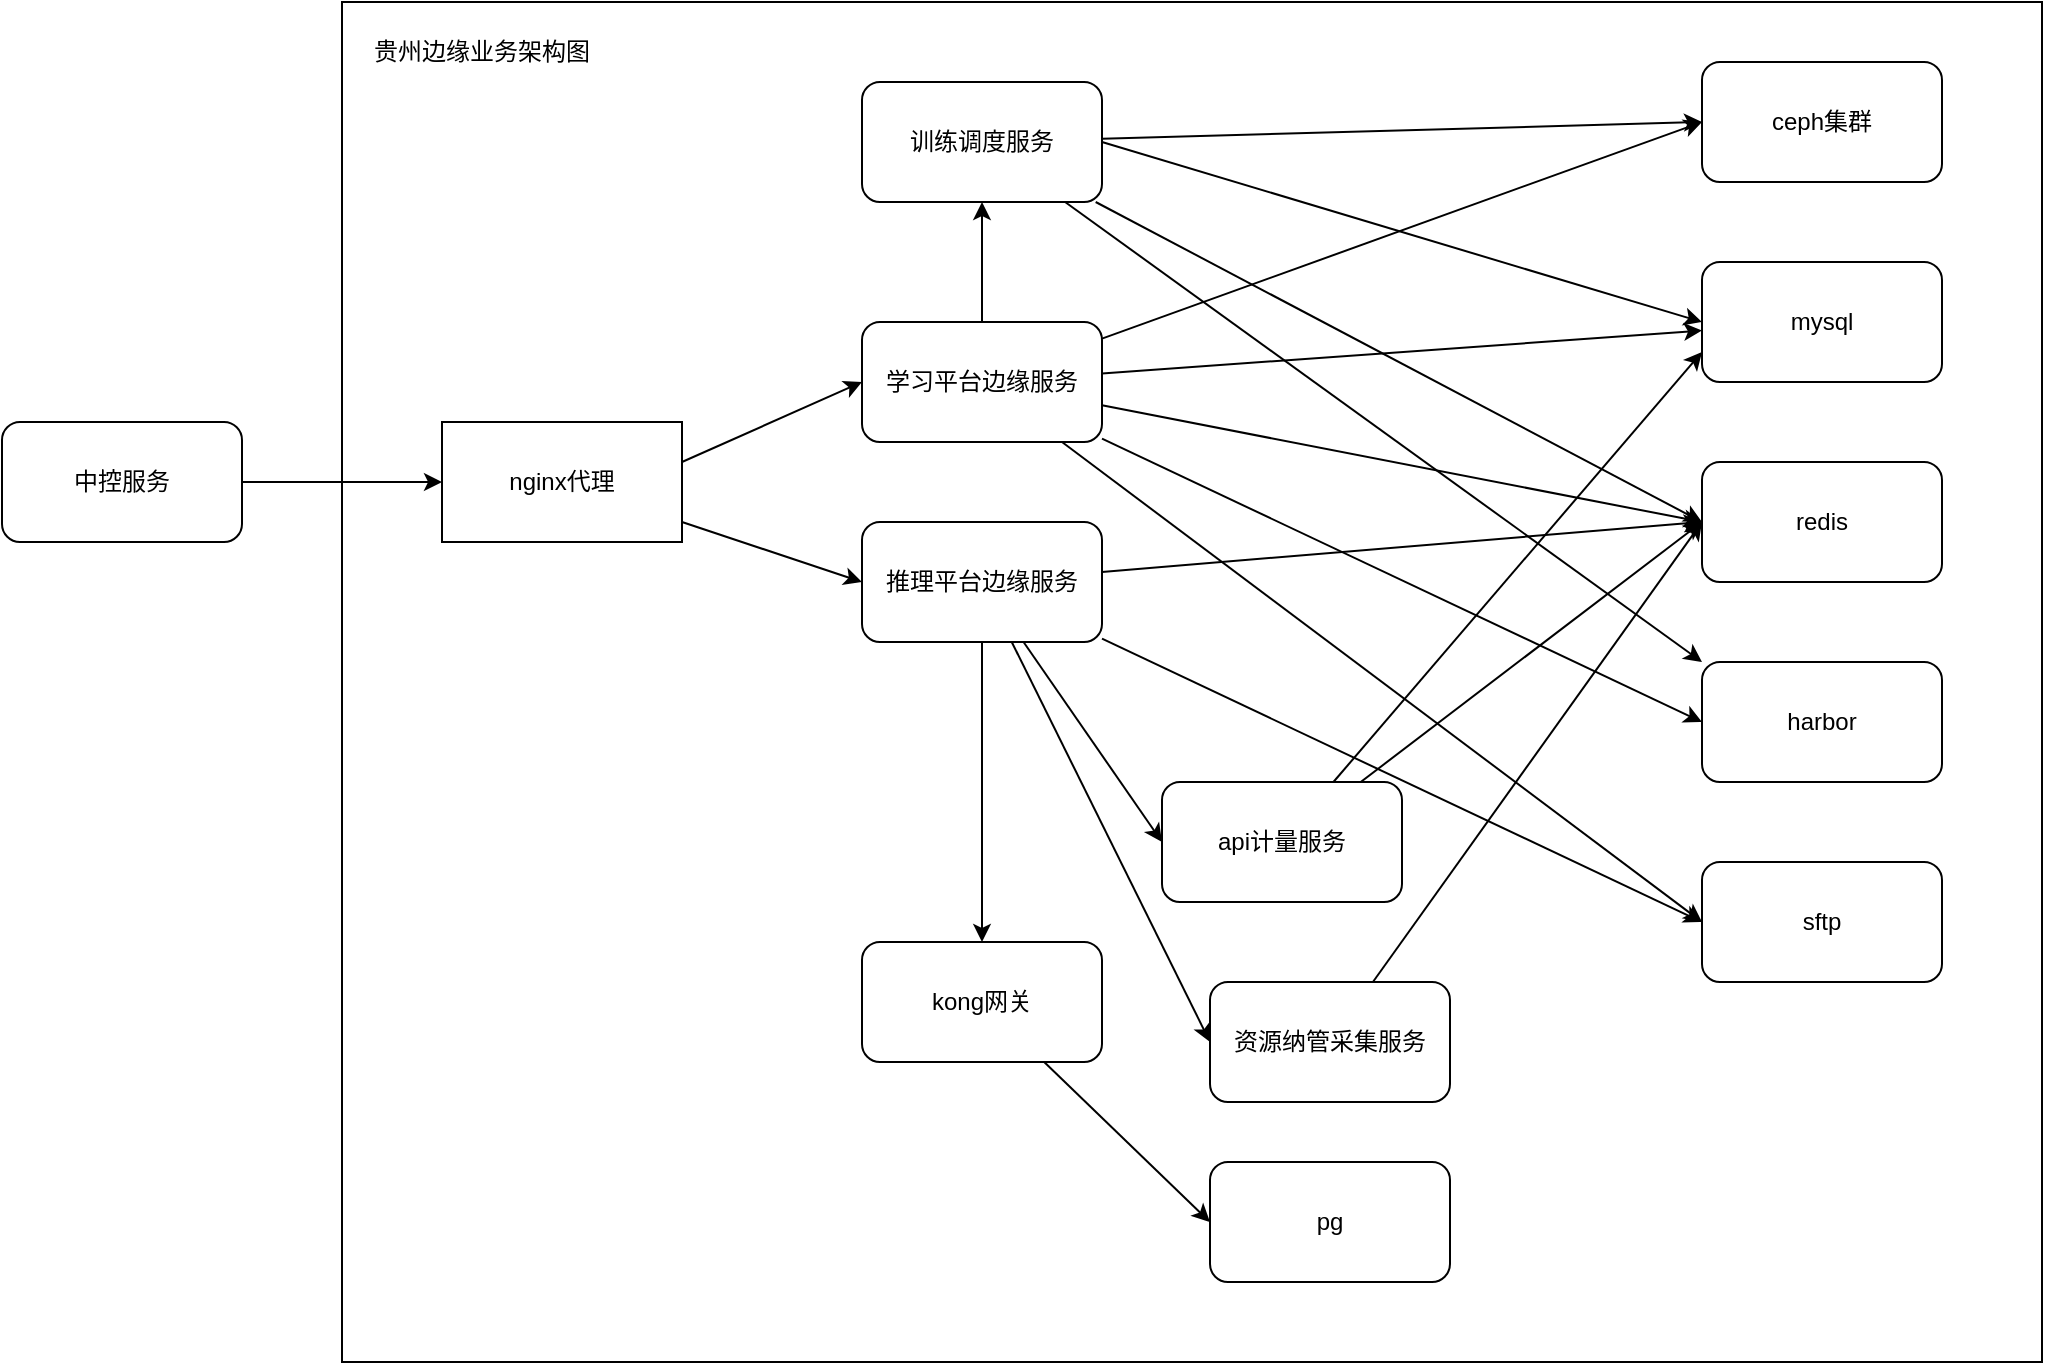 <mxfile version="20.3.3" type="github">
  <diagram id="RpabkOD9WUKIw0q1IWUl" name="第 1 页">
    <mxGraphModel dx="1865" dy="1725" grid="1" gridSize="10" guides="1" tooltips="1" connect="1" arrows="1" fold="1" page="1" pageScale="1" pageWidth="827" pageHeight="1169" math="0" shadow="0">
      <root>
        <mxCell id="0" />
        <mxCell id="1" parent="0" />
        <mxCell id="NTuJcfXdcniyG286ICZA-15" value="" style="rounded=0;whiteSpace=wrap;html=1;" vertex="1" parent="1">
          <mxGeometry x="-80" y="-40" width="850" height="680" as="geometry" />
        </mxCell>
        <mxCell id="aXrzwZikzcOrv-6k9uI3-1" value="ceph集群" style="rounded=1;whiteSpace=wrap;html=1;" parent="1" vertex="1">
          <mxGeometry x="600" y="-10" width="120" height="60" as="geometry" />
        </mxCell>
        <mxCell id="aXrzwZikzcOrv-6k9uI3-2" value="mysql" style="rounded=1;whiteSpace=wrap;html=1;" parent="1" vertex="1">
          <mxGeometry x="600" y="90" width="120" height="60" as="geometry" />
        </mxCell>
        <mxCell id="aXrzwZikzcOrv-6k9uI3-3" value="redis" style="rounded=1;whiteSpace=wrap;html=1;" parent="1" vertex="1">
          <mxGeometry x="600" y="190" width="120" height="60" as="geometry" />
        </mxCell>
        <mxCell id="aXrzwZikzcOrv-6k9uI3-4" value="sftp" style="rounded=1;whiteSpace=wrap;html=1;" parent="1" vertex="1">
          <mxGeometry x="600" y="390" width="120" height="60" as="geometry" />
        </mxCell>
        <mxCell id="aXrzwZikzcOrv-6k9uI3-5" value="harbor" style="rounded=1;whiteSpace=wrap;html=1;" parent="1" vertex="1">
          <mxGeometry x="600" y="290" width="120" height="60" as="geometry" />
        </mxCell>
        <mxCell id="aXrzwZikzcOrv-6k9uI3-9" style="rounded=0;orthogonalLoop=1;jettySize=auto;html=1;exitX=1;exitY=0.5;exitDx=0;exitDy=0;entryX=0;entryY=0.5;entryDx=0;entryDy=0;" parent="1" source="aXrzwZikzcOrv-6k9uI3-7" target="aXrzwZikzcOrv-6k9uI3-2" edge="1">
          <mxGeometry relative="1" as="geometry" />
        </mxCell>
        <mxCell id="aXrzwZikzcOrv-6k9uI3-10" style="edgeStyle=none;rounded=0;orthogonalLoop=1;jettySize=auto;html=1;entryX=0;entryY=0.5;entryDx=0;entryDy=0;" parent="1" source="aXrzwZikzcOrv-6k9uI3-7" target="aXrzwZikzcOrv-6k9uI3-3" edge="1">
          <mxGeometry relative="1" as="geometry" />
        </mxCell>
        <mxCell id="aXrzwZikzcOrv-6k9uI3-11" style="edgeStyle=none;rounded=0;orthogonalLoop=1;jettySize=auto;html=1;entryX=0;entryY=0.5;entryDx=0;entryDy=0;" parent="1" source="aXrzwZikzcOrv-6k9uI3-7" edge="1">
          <mxGeometry relative="1" as="geometry">
            <mxPoint x="600" y="20" as="targetPoint" />
          </mxGeometry>
        </mxCell>
        <mxCell id="aXrzwZikzcOrv-6k9uI3-17" style="edgeStyle=none;rounded=0;orthogonalLoop=1;jettySize=auto;html=1;entryX=0;entryY=0;entryDx=0;entryDy=0;" parent="1" source="aXrzwZikzcOrv-6k9uI3-7" target="aXrzwZikzcOrv-6k9uI3-5" edge="1">
          <mxGeometry relative="1" as="geometry" />
        </mxCell>
        <mxCell id="aXrzwZikzcOrv-6k9uI3-7" value="训练调度服务" style="rounded=1;whiteSpace=wrap;html=1;" parent="1" vertex="1">
          <mxGeometry x="180" width="120" height="60" as="geometry" />
        </mxCell>
        <mxCell id="aXrzwZikzcOrv-6k9uI3-12" style="edgeStyle=none;rounded=0;orthogonalLoop=1;jettySize=auto;html=1;entryX=0;entryY=0.5;entryDx=0;entryDy=0;" parent="1" source="aXrzwZikzcOrv-6k9uI3-8" edge="1">
          <mxGeometry relative="1" as="geometry">
            <mxPoint x="600" y="20" as="targetPoint" />
          </mxGeometry>
        </mxCell>
        <mxCell id="aXrzwZikzcOrv-6k9uI3-13" style="edgeStyle=none;rounded=0;orthogonalLoop=1;jettySize=auto;html=1;" parent="1" source="aXrzwZikzcOrv-6k9uI3-8" target="aXrzwZikzcOrv-6k9uI3-2" edge="1">
          <mxGeometry relative="1" as="geometry" />
        </mxCell>
        <mxCell id="aXrzwZikzcOrv-6k9uI3-14" style="edgeStyle=none;rounded=0;orthogonalLoop=1;jettySize=auto;html=1;entryX=0;entryY=0.5;entryDx=0;entryDy=0;" parent="1" source="aXrzwZikzcOrv-6k9uI3-8" target="aXrzwZikzcOrv-6k9uI3-3" edge="1">
          <mxGeometry relative="1" as="geometry" />
        </mxCell>
        <mxCell id="aXrzwZikzcOrv-6k9uI3-15" style="edgeStyle=none;rounded=0;orthogonalLoop=1;jettySize=auto;html=1;entryX=0;entryY=0.5;entryDx=0;entryDy=0;" parent="1" source="aXrzwZikzcOrv-6k9uI3-8" target="aXrzwZikzcOrv-6k9uI3-5" edge="1">
          <mxGeometry relative="1" as="geometry" />
        </mxCell>
        <mxCell id="aXrzwZikzcOrv-6k9uI3-16" style="edgeStyle=none;rounded=0;orthogonalLoop=1;jettySize=auto;html=1;entryX=0;entryY=0.5;entryDx=0;entryDy=0;" parent="1" source="aXrzwZikzcOrv-6k9uI3-8" target="aXrzwZikzcOrv-6k9uI3-4" edge="1">
          <mxGeometry relative="1" as="geometry" />
        </mxCell>
        <mxCell id="aXrzwZikzcOrv-6k9uI3-18" style="edgeStyle=none;rounded=0;orthogonalLoop=1;jettySize=auto;html=1;entryX=0.5;entryY=1;entryDx=0;entryDy=0;" parent="1" source="aXrzwZikzcOrv-6k9uI3-8" target="aXrzwZikzcOrv-6k9uI3-7" edge="1">
          <mxGeometry relative="1" as="geometry" />
        </mxCell>
        <mxCell id="aXrzwZikzcOrv-6k9uI3-8" value="学习平台边缘服务" style="rounded=1;whiteSpace=wrap;html=1;" parent="1" vertex="1">
          <mxGeometry x="180" y="120" width="120" height="60" as="geometry" />
        </mxCell>
        <mxCell id="NTuJcfXdcniyG286ICZA-6" style="rounded=0;orthogonalLoop=1;jettySize=auto;html=1;" edge="1" parent="1" source="NTuJcfXdcniyG286ICZA-1" target="NTuJcfXdcniyG286ICZA-4">
          <mxGeometry relative="1" as="geometry" />
        </mxCell>
        <mxCell id="NTuJcfXdcniyG286ICZA-8" style="edgeStyle=none;rounded=0;orthogonalLoop=1;jettySize=auto;html=1;entryX=0;entryY=0.5;entryDx=0;entryDy=0;" edge="1" parent="1" source="NTuJcfXdcniyG286ICZA-1" target="NTuJcfXdcniyG286ICZA-2">
          <mxGeometry relative="1" as="geometry" />
        </mxCell>
        <mxCell id="NTuJcfXdcniyG286ICZA-9" style="edgeStyle=none;rounded=0;orthogonalLoop=1;jettySize=auto;html=1;entryX=0;entryY=0.5;entryDx=0;entryDy=0;" edge="1" parent="1" source="NTuJcfXdcniyG286ICZA-1" target="NTuJcfXdcniyG286ICZA-3">
          <mxGeometry relative="1" as="geometry" />
        </mxCell>
        <mxCell id="NTuJcfXdcniyG286ICZA-10" style="edgeStyle=none;rounded=0;orthogonalLoop=1;jettySize=auto;html=1;entryX=0;entryY=0.5;entryDx=0;entryDy=0;" edge="1" parent="1" source="NTuJcfXdcniyG286ICZA-1" target="aXrzwZikzcOrv-6k9uI3-3">
          <mxGeometry relative="1" as="geometry" />
        </mxCell>
        <mxCell id="NTuJcfXdcniyG286ICZA-14" style="edgeStyle=none;rounded=0;orthogonalLoop=1;jettySize=auto;html=1;entryX=0;entryY=0.5;entryDx=0;entryDy=0;" edge="1" parent="1" source="NTuJcfXdcniyG286ICZA-1" target="aXrzwZikzcOrv-6k9uI3-4">
          <mxGeometry relative="1" as="geometry" />
        </mxCell>
        <mxCell id="NTuJcfXdcniyG286ICZA-1" value="推理平台边缘服务" style="rounded=1;whiteSpace=wrap;html=1;" vertex="1" parent="1">
          <mxGeometry x="180" y="220" width="120" height="60" as="geometry" />
        </mxCell>
        <mxCell id="NTuJcfXdcniyG286ICZA-11" style="edgeStyle=none;rounded=0;orthogonalLoop=1;jettySize=auto;html=1;entryX=0;entryY=0.5;entryDx=0;entryDy=0;" edge="1" parent="1" source="NTuJcfXdcniyG286ICZA-2" target="aXrzwZikzcOrv-6k9uI3-3">
          <mxGeometry relative="1" as="geometry" />
        </mxCell>
        <mxCell id="NTuJcfXdcniyG286ICZA-12" style="edgeStyle=none;rounded=0;orthogonalLoop=1;jettySize=auto;html=1;entryX=0;entryY=0.75;entryDx=0;entryDy=0;" edge="1" parent="1" source="NTuJcfXdcniyG286ICZA-2" target="aXrzwZikzcOrv-6k9uI3-2">
          <mxGeometry relative="1" as="geometry" />
        </mxCell>
        <mxCell id="NTuJcfXdcniyG286ICZA-2" value="api计量服务" style="rounded=1;whiteSpace=wrap;html=1;" vertex="1" parent="1">
          <mxGeometry x="330" y="350" width="120" height="60" as="geometry" />
        </mxCell>
        <mxCell id="NTuJcfXdcniyG286ICZA-13" style="edgeStyle=none;rounded=0;orthogonalLoop=1;jettySize=auto;html=1;entryX=0;entryY=0.5;entryDx=0;entryDy=0;" edge="1" parent="1" source="NTuJcfXdcniyG286ICZA-3" target="aXrzwZikzcOrv-6k9uI3-3">
          <mxGeometry relative="1" as="geometry" />
        </mxCell>
        <mxCell id="NTuJcfXdcniyG286ICZA-3" value="资源纳管采集服务" style="rounded=1;whiteSpace=wrap;html=1;" vertex="1" parent="1">
          <mxGeometry x="354" y="450" width="120" height="60" as="geometry" />
        </mxCell>
        <mxCell id="NTuJcfXdcniyG286ICZA-7" style="rounded=0;orthogonalLoop=1;jettySize=auto;html=1;entryX=0;entryY=0.5;entryDx=0;entryDy=0;" edge="1" parent="1" source="NTuJcfXdcniyG286ICZA-4" target="NTuJcfXdcniyG286ICZA-5">
          <mxGeometry relative="1" as="geometry" />
        </mxCell>
        <mxCell id="NTuJcfXdcniyG286ICZA-4" value="kong网关" style="rounded=1;whiteSpace=wrap;html=1;" vertex="1" parent="1">
          <mxGeometry x="180" y="430" width="120" height="60" as="geometry" />
        </mxCell>
        <mxCell id="NTuJcfXdcniyG286ICZA-5" value="pg" style="rounded=1;whiteSpace=wrap;html=1;" vertex="1" parent="1">
          <mxGeometry x="354" y="540" width="120" height="60" as="geometry" />
        </mxCell>
        <mxCell id="NTuJcfXdcniyG286ICZA-17" style="edgeStyle=none;rounded=0;orthogonalLoop=1;jettySize=auto;html=1;entryX=0;entryY=0.5;entryDx=0;entryDy=0;" edge="1" parent="1" target="aXrzwZikzcOrv-6k9uI3-8">
          <mxGeometry relative="1" as="geometry">
            <mxPoint x="90" y="190" as="sourcePoint" />
          </mxGeometry>
        </mxCell>
        <mxCell id="NTuJcfXdcniyG286ICZA-18" style="edgeStyle=none;rounded=0;orthogonalLoop=1;jettySize=auto;html=1;entryX=0;entryY=0.5;entryDx=0;entryDy=0;" edge="1" parent="1" source="NTuJcfXdcniyG286ICZA-16" target="NTuJcfXdcniyG286ICZA-1">
          <mxGeometry relative="1" as="geometry" />
        </mxCell>
        <mxCell id="NTuJcfXdcniyG286ICZA-16" value="nginx代理" style="rounded=0;whiteSpace=wrap;html=1;" vertex="1" parent="1">
          <mxGeometry x="-30" y="170" width="120" height="60" as="geometry" />
        </mxCell>
        <mxCell id="NTuJcfXdcniyG286ICZA-20" value="" style="endArrow=classic;html=1;rounded=0;entryX=0;entryY=0.5;entryDx=0;entryDy=0;exitX=1;exitY=0.5;exitDx=0;exitDy=0;" edge="1" parent="1" source="NTuJcfXdcniyG286ICZA-21" target="NTuJcfXdcniyG286ICZA-16">
          <mxGeometry width="50" height="50" relative="1" as="geometry">
            <mxPoint x="-210" y="200" as="sourcePoint" />
            <mxPoint x="-150" y="180" as="targetPoint" />
          </mxGeometry>
        </mxCell>
        <mxCell id="NTuJcfXdcniyG286ICZA-21" value="中控服务" style="rounded=1;whiteSpace=wrap;html=1;" vertex="1" parent="1">
          <mxGeometry x="-250" y="170" width="120" height="60" as="geometry" />
        </mxCell>
        <mxCell id="NTuJcfXdcniyG286ICZA-22" value="贵州边缘业务架构图" style="text;html=1;strokeColor=none;fillColor=none;align=center;verticalAlign=middle;whiteSpace=wrap;rounded=0;" vertex="1" parent="1">
          <mxGeometry x="-70" y="-30" width="120" height="30" as="geometry" />
        </mxCell>
      </root>
    </mxGraphModel>
  </diagram>
</mxfile>
